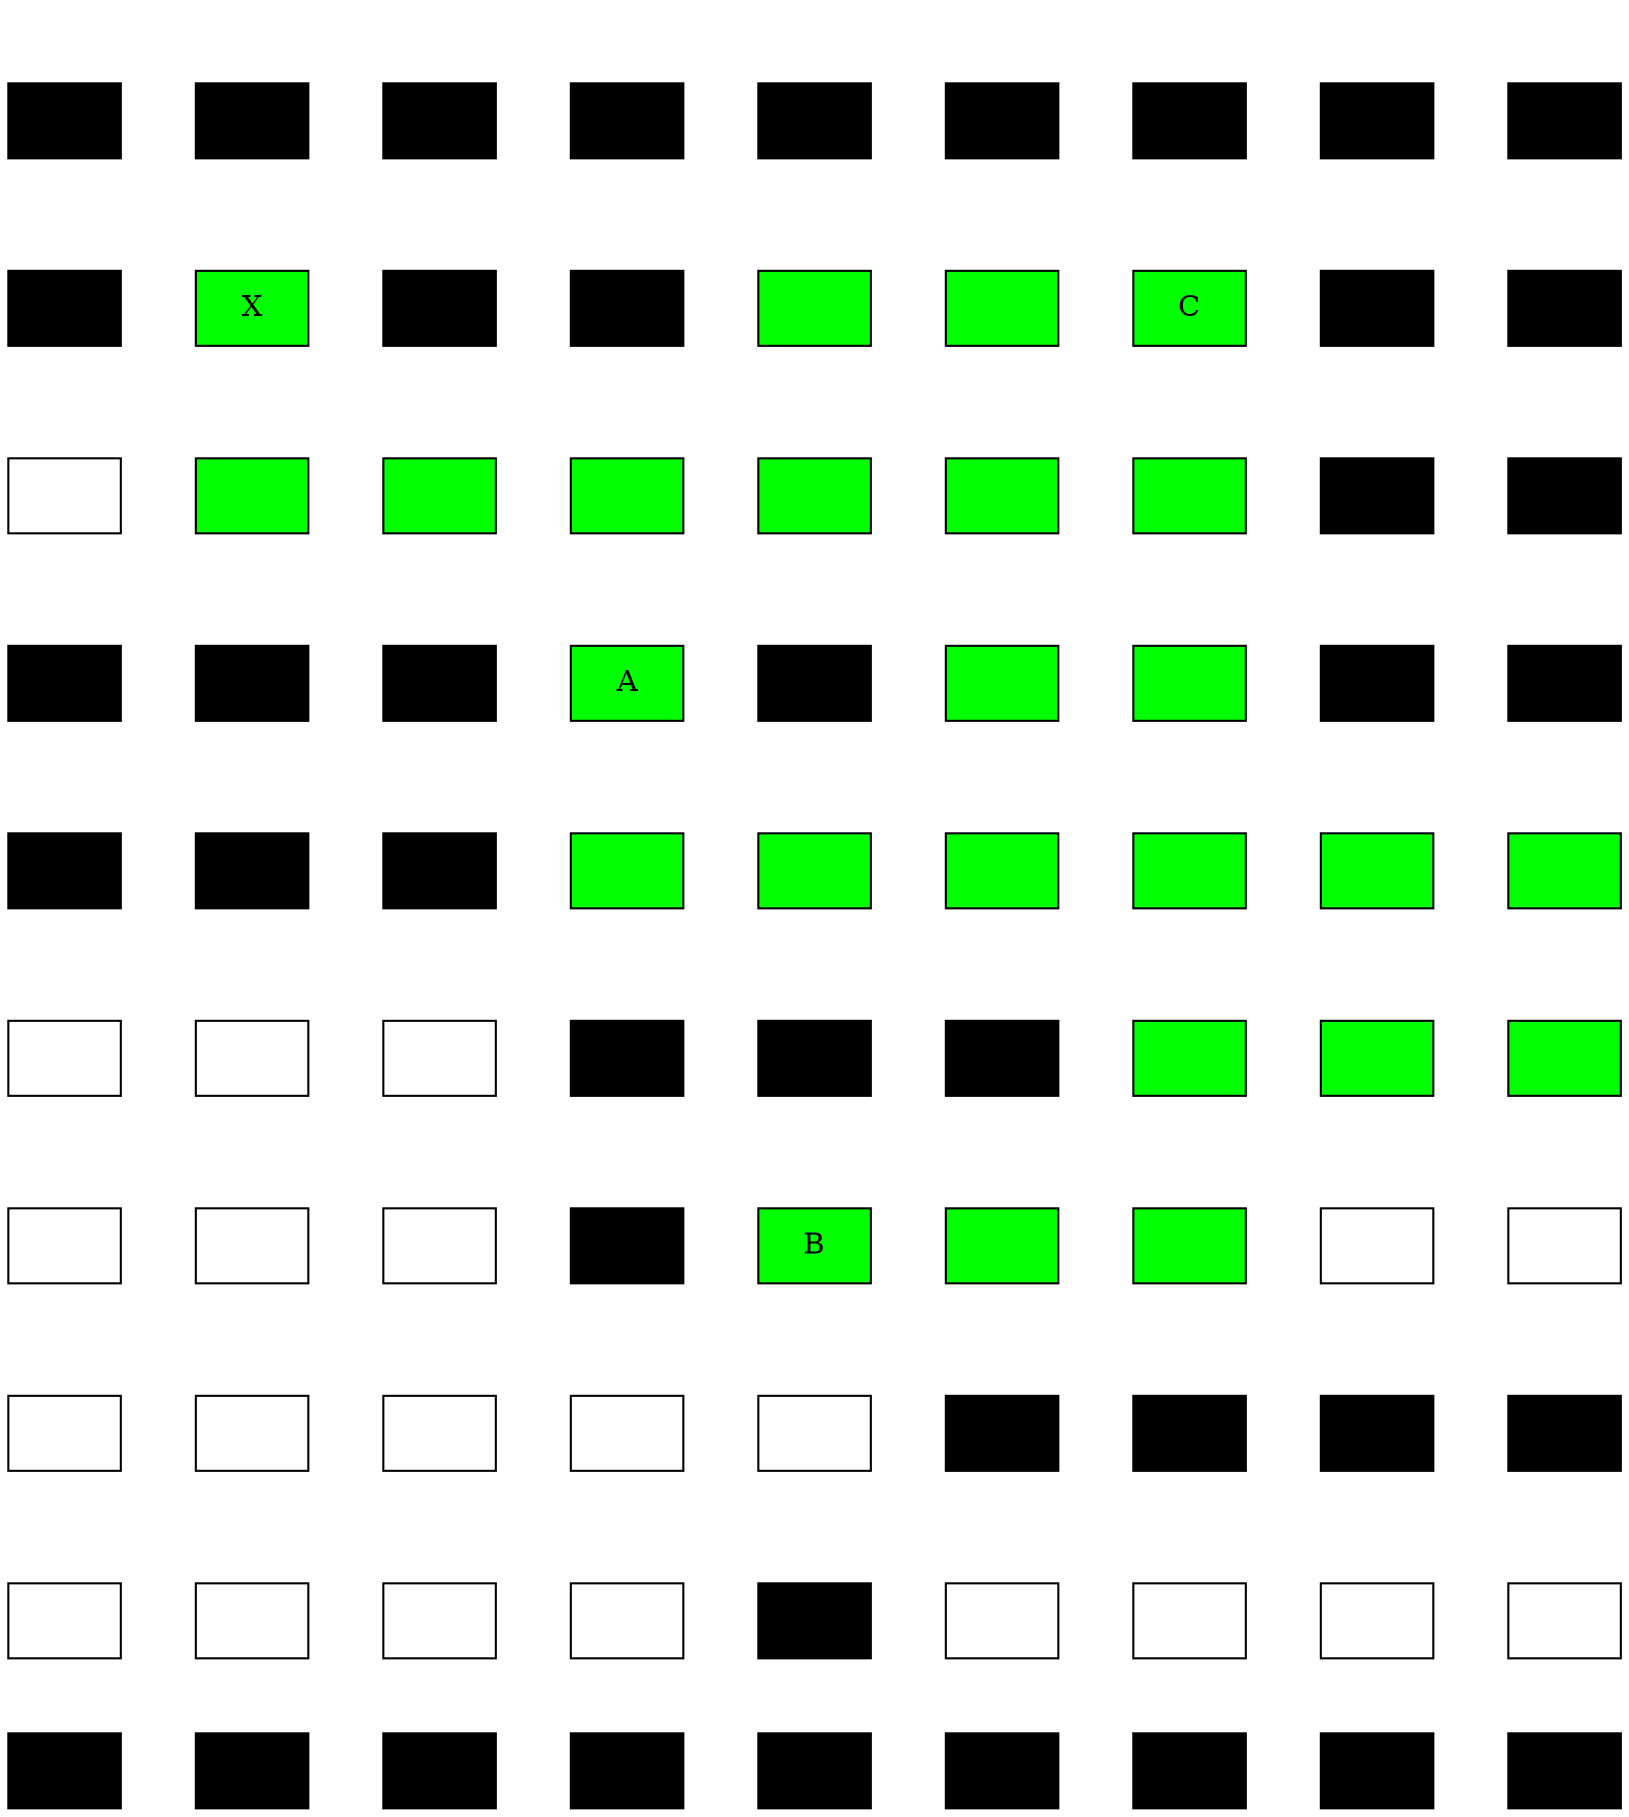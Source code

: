 digraph G {
	edge [style=invis]
	rankdir=LR
	node [shape=box style=filled]
	subgraph matriz_laberinto {
		109 [label="" fillcolor=black fontcolor=white]
		108 [label="" fillcolor=black fontcolor=white]
		108 -> 108 [style=invis]
		107 [label="" fillcolor=black fontcolor=white]
		107 -> 107 [style=invis]
		106 [label="" fillcolor=black fontcolor=white]
		106 -> 106 [style=invis]
		105 [label="" fillcolor=black fontcolor=white]
		105 -> 105 [style=invis]
		104 [label="" fillcolor=black fontcolor=white]
		104 -> 104 [style=invis]
		103 [label="" fillcolor=black fontcolor=white]
		103 -> 103 [style=invis]
		102 [label="" fillcolor=black fontcolor=white]
		102 -> 102 [style=invis]
		101 [label="" fillcolor=black fontcolor=white]
		101 -> 101 [style=invis]
		99 [label="" fillcolor=white]
		99 -> 99 [style=invis]
		98 [label="" fillcolor=white]
		98 -> 98 [style=invis]
		98 -> 98 [style=invis]
		97 [label="" fillcolor=white]
		97 -> 97 [style=invis]
		97 -> 97 [style=invis]
		96 [label="" fillcolor=white]
		96 -> 96 [style=invis]
		96 -> 96 [style=invis]
		95 [label="" fillcolor=black fontcolor=white]
		95 -> 95 [style=invis]
		95 -> 95 [style=invis]
		94 [label="" fillcolor=white]
		94 -> 94 [style=invis]
		94 -> 94 [style=invis]
		93 [label="" fillcolor=white]
		93 -> 93 [style=invis]
		93 -> 93 [style=invis]
		92 [label="" fillcolor=white]
		92 -> 92 [style=invis]
		92 -> 92 [style=invis]
		91 [label="" fillcolor=white]
		91 -> 91 [style=invis]
		91 -> 91 [style=invis]
		89 [label="" fillcolor=black fontcolor=white]
		89 -> 89 [style=invis]
		88 [label="" fillcolor=black fontcolor=white]
		88 -> 88 [style=invis]
		88 -> 88 [style=invis]
		87 [label="" fillcolor=black fontcolor=white]
		87 -> 87 [style=invis]
		87 -> 87 [style=invis]
		86 [label="" fillcolor=black fontcolor=white]
		86 -> 86 [style=invis]
		86 -> 86 [style=invis]
		85 [label="" fillcolor=white]
		85 -> 85 [style=invis]
		85 -> 85 [style=invis]
		84 [label="" fillcolor=white]
		84 -> 84 [style=invis]
		84 -> 84 [style=invis]
		83 [label="" fillcolor=white]
		83 -> 83 [style=invis]
		83 -> 83 [style=invis]
		82 [label="" fillcolor=white]
		82 -> 82 [style=invis]
		82 -> 82 [style=invis]
		81 [label="" fillcolor=white]
		81 -> 81 [style=invis]
		81 -> 81 [style=invis]
		79 [label="" fillcolor=white]
		79 -> 79 [style=invis]
		78 [label="" fillcolor=white]
		78 -> 78 [style=invis]
		78 -> 78 [style=invis]
		77 [label="" fillcolor=green]
		77 -> 77 [style=invis]
		77 -> 77 [style=invis]
		76 [label="" fillcolor=green]
		76 -> 76 [style=invis]
		76 -> 76 [style=invis]
		75 [label=" B " fillcolor=green]
		75 -> 75 [style=invis]
		75 -> 75 [style=invis]
		74 [label="" fillcolor=black fontcolor=white]
		74 -> 74 [style=invis]
		74 -> 74 [style=invis]
		73 [label="" fillcolor=white]
		73 -> 73 [style=invis]
		73 -> 73 [style=invis]
		72 [label="" fillcolor=white]
		72 -> 72 [style=invis]
		72 -> 72 [style=invis]
		71 [label="" fillcolor=white]
		71 -> 71 [style=invis]
		71 -> 71 [style=invis]
		69 [label="" fillcolor=green]
		69 -> 69 [style=invis]
		68 [label="" fillcolor=green]
		68 -> 68 [style=invis]
		68 -> 68 [style=invis]
		67 [label="" fillcolor=green]
		67 -> 67 [style=invis]
		67 -> 67 [style=invis]
		66 [label="" fillcolor=black fontcolor=white]
		66 -> 66 [style=invis]
		66 -> 66 [style=invis]
		65 [label="" fillcolor=black fontcolor=white]
		65 -> 65 [style=invis]
		65 -> 65 [style=invis]
		64 [label="" fillcolor=black fontcolor=white]
		64 -> 64 [style=invis]
		64 -> 64 [style=invis]
		63 [label="" fillcolor=white]
		63 -> 63 [style=invis]
		63 -> 63 [style=invis]
		62 [label="" fillcolor=white]
		62 -> 62 [style=invis]
		62 -> 62 [style=invis]
		61 [label="" fillcolor=white]
		61 -> 61 [style=invis]
		61 -> 61 [style=invis]
		59 [label="" fillcolor=green]
		59 -> 59 [style=invis]
		58 [label="" fillcolor=green]
		58 -> 58 [style=invis]
		58 -> 58 [style=invis]
		57 [label="" fillcolor=green]
		57 -> 57 [style=invis]
		57 -> 57 [style=invis]
		56 [label="" fillcolor=green]
		56 -> 56 [style=invis]
		56 -> 56 [style=invis]
		55 [label="" fillcolor=green]
		55 -> 55 [style=invis]
		55 -> 55 [style=invis]
		54 [label="" fillcolor=green]
		54 -> 54 [style=invis]
		54 -> 54 [style=invis]
		53 [label="" fillcolor=black fontcolor=white]
		53 -> 53 [style=invis]
		53 -> 53 [style=invis]
		52 [label="" fillcolor=black fontcolor=white]
		52 -> 52 [style=invis]
		52 -> 52 [style=invis]
		51 [label="" fillcolor=black fontcolor=white]
		51 -> 51 [style=invis]
		51 -> 51 [style=invis]
		49 [label="" fillcolor=black fontcolor=white]
		49 -> 49 [style=invis]
		48 [label="" fillcolor=black fontcolor=white]
		48 -> 48 [style=invis]
		48 -> 48 [style=invis]
		47 [label="" fillcolor=green]
		47 -> 47 [style=invis]
		47 -> 47 [style=invis]
		46 [label="" fillcolor=green]
		46 -> 46 [style=invis]
		46 -> 46 [style=invis]
		45 [label="" fillcolor=black fontcolor=white]
		45 -> 45 [style=invis]
		45 -> 45 [style=invis]
		44 [label=" A " fillcolor=green]
		44 -> 44 [style=invis]
		44 -> 44 [style=invis]
		43 [label="" fillcolor=black fontcolor=white]
		43 -> 43 [style=invis]
		43 -> 43 [style=invis]
		42 [label="" fillcolor=black fontcolor=white]
		42 -> 42 [style=invis]
		42 -> 42 [style=invis]
		41 [label="" fillcolor=black fontcolor=white]
		41 -> 41 [style=invis]
		41 -> 41 [style=invis]
		39 [label="" fillcolor=black fontcolor=white]
		39 -> 39 [style=invis]
		38 [label="" fillcolor=black fontcolor=white]
		38 -> 38 [style=invis]
		38 -> 38 [style=invis]
		37 [label="" fillcolor=green]
		37 -> 37 [style=invis]
		37 -> 37 [style=invis]
		36 [label="" fillcolor=green]
		36 -> 36 [style=invis]
		36 -> 36 [style=invis]
		35 [label="" fillcolor=green]
		35 -> 35 [style=invis]
		35 -> 35 [style=invis]
		34 [label="" fillcolor=green]
		34 -> 34 [style=invis]
		34 -> 34 [style=invis]
		33 [label="" fillcolor=green]
		33 -> 33 [style=invis]
		33 -> 33 [style=invis]
		32 [label="" fillcolor=green]
		32 -> 32 [style=invis]
		32 -> 32 [style=invis]
		31 [label="" fillcolor=white]
		31 -> 31 [style=invis]
		31 -> 31 [style=invis]
		29 [label="" fillcolor=black fontcolor=white]
		29 -> 29 [style=invis]
		28 [label="" fillcolor=black fontcolor=white]
		28 -> 28 [style=invis]
		28 -> 28 [style=invis]
		27 [label=" C " fillcolor=green]
		27 -> 27 [style=invis]
		27 -> 27 [style=invis]
		26 [label="" fillcolor=green]
		26 -> 26 [style=invis]
		26 -> 26 [style=invis]
		25 [label="" fillcolor=green]
		25 -> 25 [style=invis]
		25 -> 25 [style=invis]
		24 [label="" fillcolor=black fontcolor=white]
		24 -> 24 [style=invis]
		24 -> 24 [style=invis]
		23 [label="" fillcolor=black fontcolor=white]
		23 -> 23 [style=invis]
		23 -> 23 [style=invis]
		22 [label=X fillcolor=green]
		22 -> 22 [style=invis]
		22 -> 22 [style=invis]
		21 [label="" fillcolor=black fontcolor=white]
		21 -> 21 [style=invis]
		21 -> 21 [style=invis]
		19 [label="" fillcolor=black fontcolor=white]
		19 -> 19 [style=invis]
		18 [label="" fillcolor=black fontcolor=white]
		18 -> 18 [style=invis]
		18 -> 18 [style=invis]
		17 [label="" fillcolor=black fontcolor=white]
		17 -> 17 [style=invis]
		17 -> 17 [style=invis]
		16 [label="" fillcolor=black fontcolor=white]
		16 -> 16 [style=invis]
		16 -> 16 [style=invis]
		15 [label="" fillcolor=black fontcolor=white]
		15 -> 15 [style=invis]
		15 -> 15 [style=invis]
		14 [label="" fillcolor=black fontcolor=white]
		14 -> 14 [style=invis]
		14 -> 14 [style=invis]
		13 [label="" fillcolor=black fontcolor=white]
		13 -> 13 [style=invis]
		13 -> 13 [style=invis]
		12 [label="" fillcolor=black fontcolor=white]
		12 -> 12 [style=invis]
		12 -> 12 [style=invis]
		11 [label="" fillcolor=black fontcolor=white]
		11 -> 11 [style=invis]
		11 -> 11 [style=invis]
	}
	11 -> 12
	12 -> 13
	13 -> 14
	14 -> 15
	15 -> 16
	16 -> 17
	17 -> 18
	18 -> 19
	21 -> 22
	22 -> 23
	23 -> 24
	24 -> 25
	25 -> 26
	26 -> 27
	27 -> 28
	28 -> 29
	31 -> 32
	32 -> 33
	33 -> 34
	34 -> 35
	35 -> 36
	36 -> 37
	37 -> 38
	38 -> 39
	41 -> 42
	42 -> 43
	43 -> 44
	44 -> 45
	45 -> 46
	46 -> 47
	47 -> 48
	48 -> 49
	51 -> 52
	52 -> 53
	53 -> 54
	54 -> 55
	55 -> 56
	56 -> 57
	57 -> 58
	58 -> 59
	61 -> 62
	62 -> 63
	63 -> 64
	64 -> 65
	65 -> 66
	66 -> 67
	67 -> 68
	68 -> 69
	71 -> 72
	72 -> 73
	73 -> 74
	74 -> 75
	75 -> 76
	76 -> 77
	77 -> 78
	78 -> 79
	81 -> 82
	82 -> 83
	83 -> 84
	84 -> 85
	85 -> 86
	86 -> 87
	87 -> 88
	88 -> 89
	91 -> 92
	92 -> 93
	93 -> 94
	94 -> 95
	95 -> 96
	96 -> 97
	97 -> 98
	98 -> 99
	101 -> 102
	102 -> 103
	103 -> 104
	104 -> 105
	105 -> 106
	106 -> 107
	107 -> 108
	108 -> 109
}
